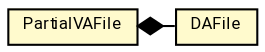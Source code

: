 #!/usr/local/bin/dot
#
# Class diagram 
# Generated by UMLGraph version R5_7_2-60-g0e99a6 (http://www.spinellis.gr/umlgraph/)
#

digraph G {
	graph [fontnames="svg"]
	edge [fontname="Roboto",fontsize=7,labelfontname="Roboto",labelfontsize=7,color="black"];
	node [fontname="Roboto",fontcolor="black",fontsize=8,shape=plaintext,margin=0,width=0,height=0];
	nodesep=0.15;
	ranksep=0.25;
	rankdir=LR;
	// de.lmu.ifi.dbs.elki.index.vafile.DAFile
	c2981804 [label=<<table title="de.lmu.ifi.dbs.elki.index.vafile.DAFile" border="0" cellborder="1" cellspacing="0" cellpadding="2" bgcolor="lemonChiffon" href="DAFile.html" target="_parent">
		<tr><td><table border="0" cellspacing="0" cellpadding="1">
		<tr><td align="center" balign="center"> <font face="Roboto">DAFile</font> </td></tr>
		</table></td></tr>
		</table>>, URL="DAFile.html"];
	// de.lmu.ifi.dbs.elki.index.vafile.PartialVAFile<V extends de.lmu.ifi.dbs.elki.data.NumberVector>
	c2981805 [label=<<table title="de.lmu.ifi.dbs.elki.index.vafile.PartialVAFile" border="0" cellborder="1" cellspacing="0" cellpadding="2" bgcolor="LemonChiffon" href="PartialVAFile.html" target="_parent">
		<tr><td><table border="0" cellspacing="0" cellpadding="1">
		<tr><td align="center" balign="center"> <font face="Roboto">PartialVAFile</font> </td></tr>
		</table></td></tr>
		</table>>, URL="PartialVAFile.html"];
	// de.lmu.ifi.dbs.elki.index.vafile.PartialVAFile<V extends de.lmu.ifi.dbs.elki.data.NumberVector> composed de.lmu.ifi.dbs.elki.index.vafile.DAFile
	c2981805 -> c2981804 [arrowhead=none,arrowtail=diamond,dir=back,weight=6];
}

